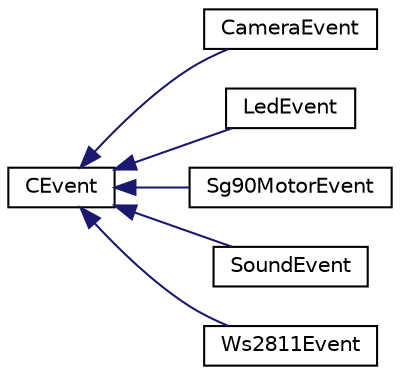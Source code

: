 digraph "Graphical Class Hierarchy"
{
 // LATEX_PDF_SIZE
  edge [fontname="Helvetica",fontsize="10",labelfontname="Helvetica",labelfontsize="10"];
  node [fontname="Helvetica",fontsize="10",shape=record];
  rankdir="LR";
  Node0 [label="CEvent",height=0.2,width=0.4,color="black", fillcolor="white", style="filled",URL="$classCEvent.html",tooltip=" "];
  Node0 -> Node1 [dir="back",color="midnightblue",fontsize="10",style="solid",fontname="Helvetica"];
  Node1 [label="CameraEvent",height=0.2,width=0.4,color="black", fillcolor="white", style="filled",URL="$classCameraEvent.html",tooltip=" "];
  Node0 -> Node2 [dir="back",color="midnightblue",fontsize="10",style="solid",fontname="Helvetica"];
  Node2 [label="LedEvent",height=0.2,width=0.4,color="black", fillcolor="white", style="filled",URL="$classLedEvent.html",tooltip=" "];
  Node0 -> Node3 [dir="back",color="midnightblue",fontsize="10",style="solid",fontname="Helvetica"];
  Node3 [label="Sg90MotorEvent",height=0.2,width=0.4,color="black", fillcolor="white", style="filled",URL="$classSg90MotorEvent.html",tooltip=" "];
  Node0 -> Node4 [dir="back",color="midnightblue",fontsize="10",style="solid",fontname="Helvetica"];
  Node4 [label="SoundEvent",height=0.2,width=0.4,color="black", fillcolor="white", style="filled",URL="$classSoundEvent.html",tooltip=" "];
  Node0 -> Node5 [dir="back",color="midnightblue",fontsize="10",style="solid",fontname="Helvetica"];
  Node5 [label="Ws2811Event",height=0.2,width=0.4,color="black", fillcolor="white", style="filled",URL="$classWs2811Event.html",tooltip=" "];
}
